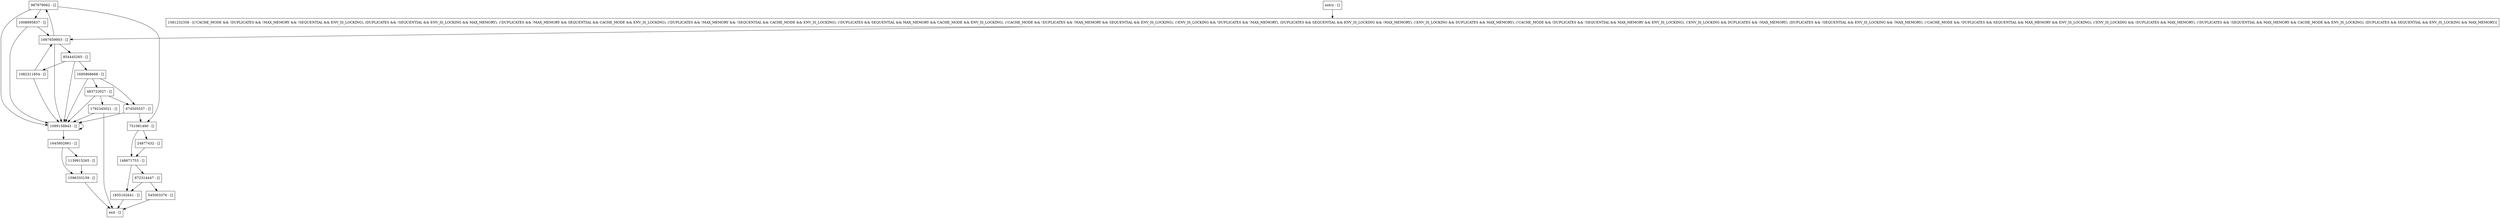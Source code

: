 digraph findBinForInsert {
node [shape=record];
545003376 [label="545003376 - []"];
1792345021 [label="1792345021 - []"];
1581232358 [label="1581232358 - [(!CACHE_MODE && !DUPLICATES && !MAX_MEMORY && !SEQUENTIAL && ENV_IS_LOCKING), (DUPLICATES && !SEQUENTIAL && ENV_IS_LOCKING && MAX_MEMORY), (!DUPLICATES && !MAX_MEMORY && SEQUENTIAL && CACHE_MODE && ENV_IS_LOCKING), (!DUPLICATES && !MAX_MEMORY && !SEQUENTIAL && CACHE_MODE && ENV_IS_LOCKING), (!DUPLICATES && SEQUENTIAL && MAX_MEMORY && CACHE_MODE && ENV_IS_LOCKING), (!CACHE_MODE && !DUPLICATES && !MAX_MEMORY && SEQUENTIAL && ENV_IS_LOCKING), (!ENV_IS_LOCKING && !DUPLICATES && !MAX_MEMORY), (DUPLICATES && SEQUENTIAL && ENV_IS_LOCKING && !MAX_MEMORY), (!ENV_IS_LOCKING && DUPLICATES && MAX_MEMORY), (!CACHE_MODE && !DUPLICATES && !SEQUENTIAL && MAX_MEMORY && ENV_IS_LOCKING), (!ENV_IS_LOCKING && DUPLICATES && !MAX_MEMORY), (DUPLICATES && !SEQUENTIAL && ENV_IS_LOCKING && !MAX_MEMORY), (!CACHE_MODE && !DUPLICATES && SEQUENTIAL && MAX_MEMORY && ENV_IS_LOCKING), (!ENV_IS_LOCKING && !DUPLICATES && MAX_MEMORY), (!DUPLICATES && !SEQUENTIAL && MAX_MEMORY && CACHE_MODE && ENV_IS_LOCKING), (DUPLICATES && SEQUENTIAL && ENV_IS_LOCKING && MAX_MEMORY)]"];
987879062 [label="987879062 - []"];
1139915265 [label="1139915265 - []"];
751081490 [label="751081490 - []"];
148671753 [label="148671753 - []"];
1099158843 [label="1099158843 - []"];
1645802861 [label="1645802861 - []"];
1082311854 [label="1082311854 - []"];
674505537 [label="674505537 - []"];
1855162641 [label="1855162641 - []"];
entry [label="entry - []"];
exit [label="exit - []"];
1695868668 [label="1695868668 - []"];
24877432 [label="24877432 - []"];
483722027 [label="483722027 - []"];
872314447 [label="872314447 - []"];
1667659903 [label="1667659903 - []"];
1008995837 [label="1008995837 - []"];
1596333159 [label="1596333159 - []"];
854445265 [label="854445265 - []"];
entry;
exit;
545003376 -> exit;
1792345021 -> exit;
1792345021 -> 1099158843;
1581232358 -> 1667659903;
987879062 -> 1008995837;
987879062 -> 751081490;
987879062 -> 1099158843;
1139915265 -> 1596333159;
751081490 -> 24877432;
751081490 -> 148671753;
148671753 -> 1855162641;
148671753 -> 872314447;
1099158843 -> 1099158843;
1099158843 -> 1645802861;
1645802861 -> 1596333159;
1645802861 -> 1139915265;
1082311854 -> 1667659903;
1082311854 -> 1099158843;
674505537 -> 751081490;
674505537 -> 1099158843;
1855162641 -> exit;
entry -> 1581232358;
1695868668 -> 674505537;
1695868668 -> 483722027;
1695868668 -> 1099158843;
24877432 -> 148671753;
483722027 -> 674505537;
483722027 -> 1792345021;
483722027 -> 1099158843;
872314447 -> 1855162641;
872314447 -> 545003376;
1667659903 -> 987879062;
1667659903 -> 1099158843;
1667659903 -> 854445265;
1008995837 -> 1667659903;
1008995837 -> 1099158843;
1596333159 -> exit;
854445265 -> 1082311854;
854445265 -> 1695868668;
854445265 -> 1099158843;
}
